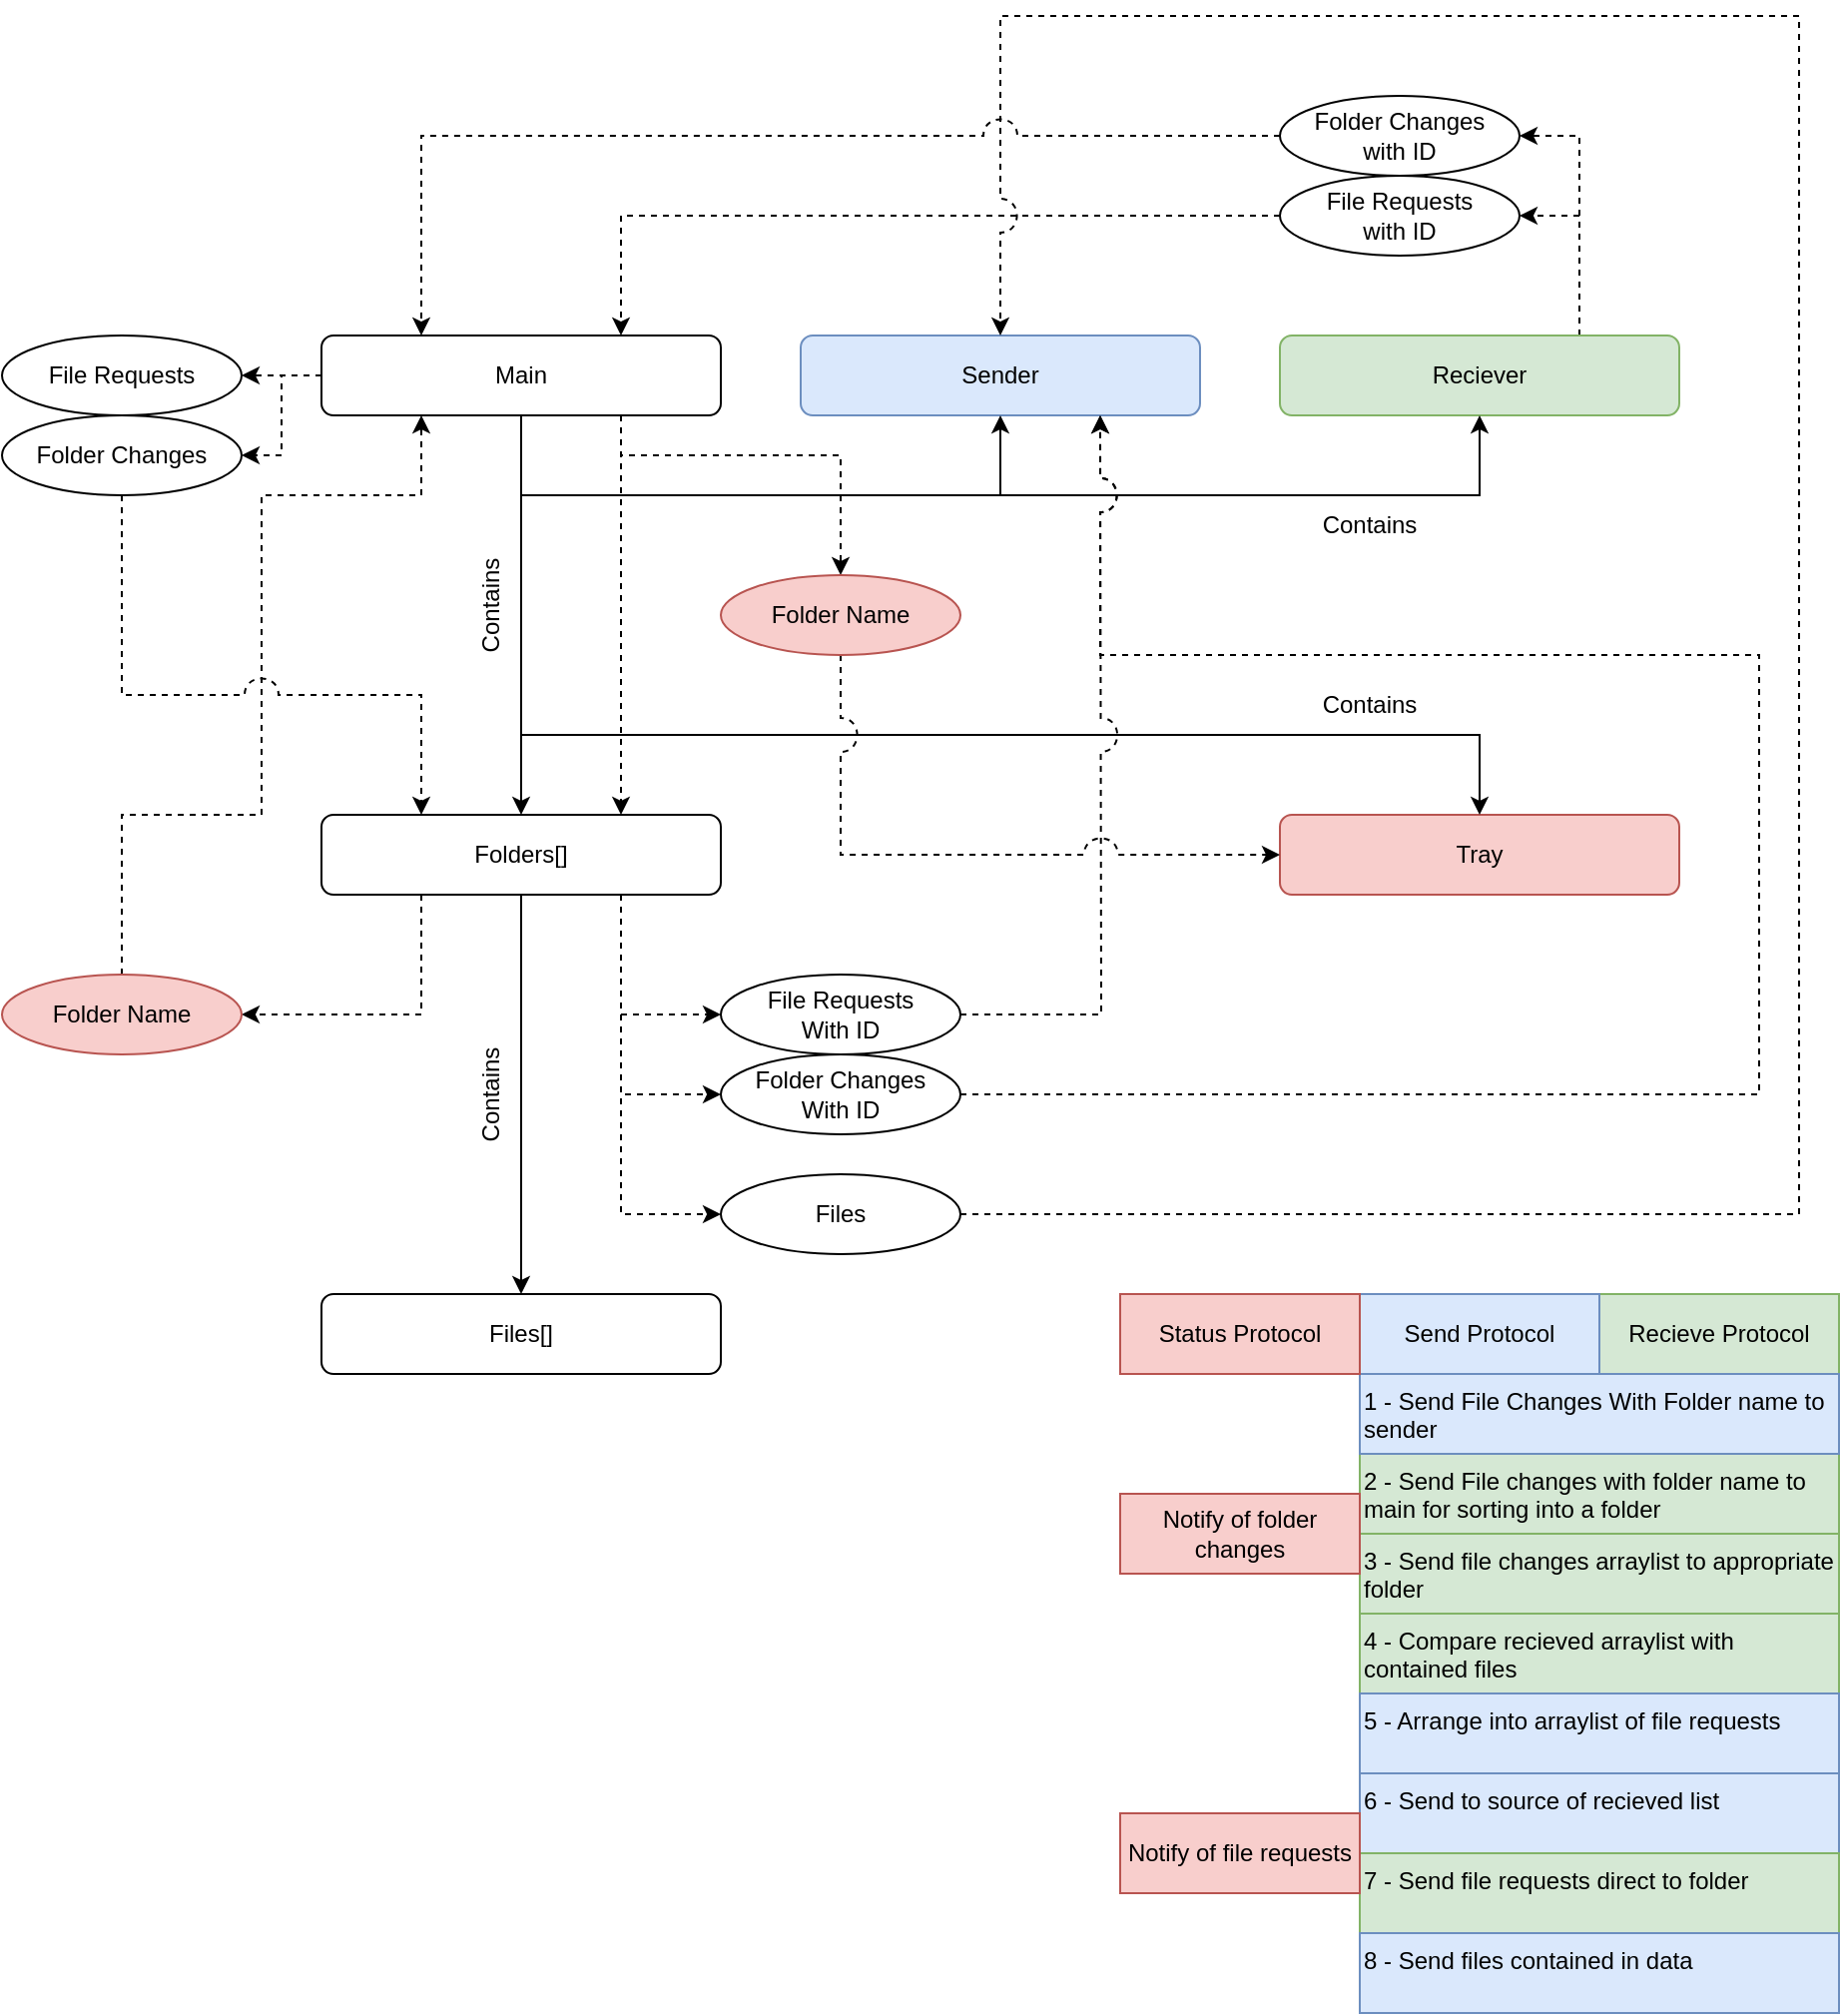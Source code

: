 <mxfile version="20.8.5" type="device"><diagram id="ZtRScbiU2KRbzauOVvZr" name="Page-1"><mxGraphModel dx="1900" dy="1673" grid="1" gridSize="10" guides="1" tooltips="1" connect="1" arrows="1" fold="1" page="1" pageScale="1" pageWidth="850" pageHeight="1100" math="0" shadow="0"><root><mxCell id="0"/><mxCell id="1" parent="0"/><mxCell id="NpLdpvAALdQ6M4Y73L5f-40" style="edgeStyle=orthogonalEdgeStyle;rounded=0;jumpStyle=arc;jumpSize=17;orthogonalLoop=1;jettySize=auto;html=1;exitX=0.75;exitY=1;exitDx=0;exitDy=0;entryX=0.5;entryY=0;entryDx=0;entryDy=0;dashed=1;" edge="1" parent="1" source="NpLdpvAALdQ6M4Y73L5f-1" target="NpLdpvAALdQ6M4Y73L5f-39"><mxGeometry relative="1" as="geometry"><Array as="points"><mxPoint x="230" y="140"/><mxPoint x="340" y="140"/></Array></mxGeometry></mxCell><mxCell id="NpLdpvAALdQ6M4Y73L5f-50" style="edgeStyle=orthogonalEdgeStyle;rounded=0;jumpStyle=arc;jumpSize=17;orthogonalLoop=1;jettySize=auto;html=1;exitX=0;exitY=0.5;exitDx=0;exitDy=0;entryX=1;entryY=0.5;entryDx=0;entryDy=0;dashed=1;" edge="1" parent="1" source="NpLdpvAALdQ6M4Y73L5f-1" target="NpLdpvAALdQ6M4Y73L5f-47"><mxGeometry relative="1" as="geometry"/></mxCell><mxCell id="NpLdpvAALdQ6M4Y73L5f-66" style="edgeStyle=orthogonalEdgeStyle;rounded=0;jumpStyle=arc;jumpSize=17;orthogonalLoop=1;jettySize=auto;html=1;exitX=0;exitY=0.5;exitDx=0;exitDy=0;entryX=1;entryY=0.5;entryDx=0;entryDy=0;dashed=1;" edge="1" parent="1" source="NpLdpvAALdQ6M4Y73L5f-1" target="NpLdpvAALdQ6M4Y73L5f-65"><mxGeometry relative="1" as="geometry"/></mxCell><mxCell id="NpLdpvAALdQ6M4Y73L5f-1" value="Main" style="rounded=1;whiteSpace=wrap;html=1;" vertex="1" parent="1"><mxGeometry x="80" y="80" width="200" height="40" as="geometry"/></mxCell><mxCell id="NpLdpvAALdQ6M4Y73L5f-2" value="Files[]" style="rounded=1;whiteSpace=wrap;html=1;" vertex="1" parent="1"><mxGeometry x="80" y="560" width="200" height="40" as="geometry"/></mxCell><mxCell id="NpLdpvAALdQ6M4Y73L5f-44" style="edgeStyle=orthogonalEdgeStyle;rounded=0;jumpStyle=arc;jumpSize=17;orthogonalLoop=1;jettySize=auto;html=1;exitX=0.75;exitY=0;exitDx=0;exitDy=0;entryX=1;entryY=0.5;entryDx=0;entryDy=0;dashed=1;" edge="1" parent="1" source="NpLdpvAALdQ6M4Y73L5f-3" target="NpLdpvAALdQ6M4Y73L5f-43"><mxGeometry relative="1" as="geometry"/></mxCell><mxCell id="NpLdpvAALdQ6M4Y73L5f-45" style="edgeStyle=orthogonalEdgeStyle;rounded=0;jumpStyle=arc;jumpSize=17;orthogonalLoop=1;jettySize=auto;html=1;exitX=0.75;exitY=0;exitDx=0;exitDy=0;entryX=1;entryY=0.5;entryDx=0;entryDy=0;dashed=1;" edge="1" parent="1" source="NpLdpvAALdQ6M4Y73L5f-3" target="NpLdpvAALdQ6M4Y73L5f-22"><mxGeometry relative="1" as="geometry"/></mxCell><mxCell id="NpLdpvAALdQ6M4Y73L5f-3" value="Reciever" style="rounded=1;whiteSpace=wrap;html=1;fillColor=#d5e8d4;strokeColor=#82b366;" vertex="1" parent="1"><mxGeometry x="560" y="80" width="200" height="40" as="geometry"/></mxCell><mxCell id="NpLdpvAALdQ6M4Y73L5f-71" style="edgeStyle=orthogonalEdgeStyle;rounded=0;jumpStyle=arc;jumpSize=17;orthogonalLoop=1;jettySize=auto;html=1;exitX=0.75;exitY=1;exitDx=0;exitDy=0;entryX=0.75;entryY=0;entryDx=0;entryDy=0;dashed=1;" edge="1" parent="1" source="NpLdpvAALdQ6M4Y73L5f-1" target="NpLdpvAALdQ6M4Y73L5f-5"><mxGeometry relative="1" as="geometry"><Array as="points"><mxPoint x="230" y="130"/><mxPoint x="230" y="130"/></Array></mxGeometry></mxCell><mxCell id="NpLdpvAALdQ6M4Y73L5f-4" value="Sender" style="rounded=1;whiteSpace=wrap;html=1;fillColor=#dae8fc;strokeColor=#6c8ebf;" vertex="1" parent="1"><mxGeometry x="320" y="80" width="200" height="40" as="geometry"/></mxCell><mxCell id="NpLdpvAALdQ6M4Y73L5f-34" style="edgeStyle=orthogonalEdgeStyle;rounded=0;jumpStyle=arc;jumpSize=17;orthogonalLoop=1;jettySize=auto;html=1;exitX=0.25;exitY=1;exitDx=0;exitDy=0;entryX=1;entryY=0.5;entryDx=0;entryDy=0;dashed=1;" edge="1" parent="1" source="NpLdpvAALdQ6M4Y73L5f-5" target="NpLdpvAALdQ6M4Y73L5f-33"><mxGeometry relative="1" as="geometry"/></mxCell><mxCell id="NpLdpvAALdQ6M4Y73L5f-52" style="edgeStyle=orthogonalEdgeStyle;rounded=0;jumpStyle=arc;jumpSize=17;orthogonalLoop=1;jettySize=auto;html=1;exitX=0.75;exitY=1;exitDx=0;exitDy=0;entryX=0;entryY=0.5;entryDx=0;entryDy=0;dashed=1;" edge="1" parent="1" source="NpLdpvAALdQ6M4Y73L5f-5" target="NpLdpvAALdQ6M4Y73L5f-29"><mxGeometry relative="1" as="geometry"/></mxCell><mxCell id="NpLdpvAALdQ6M4Y73L5f-5" value="Folders[]" style="rounded=1;whiteSpace=wrap;html=1;" vertex="1" parent="1"><mxGeometry x="80" y="320" width="200" height="40" as="geometry"/></mxCell><mxCell id="NpLdpvAALdQ6M4Y73L5f-6" value="Tray" style="rounded=1;whiteSpace=wrap;html=1;fillColor=#f8cecc;strokeColor=#b85450;" vertex="1" parent="1"><mxGeometry x="560" y="320" width="200" height="40" as="geometry"/></mxCell><mxCell id="NpLdpvAALdQ6M4Y73L5f-7" value="" style="endArrow=classic;html=1;rounded=0;exitX=0.5;exitY=1;exitDx=0;exitDy=0;entryX=0.5;entryY=0;entryDx=0;entryDy=0;" edge="1" parent="1" source="NpLdpvAALdQ6M4Y73L5f-1" target="NpLdpvAALdQ6M4Y73L5f-5"><mxGeometry width="50" height="50" relative="1" as="geometry"><mxPoint x="400" y="320" as="sourcePoint"/><mxPoint x="450" y="270" as="targetPoint"/></mxGeometry></mxCell><mxCell id="NpLdpvAALdQ6M4Y73L5f-8" value="" style="endArrow=classic;html=1;rounded=0;exitX=0.5;exitY=1;exitDx=0;exitDy=0;entryX=0.5;entryY=1;entryDx=0;entryDy=0;" edge="1" parent="1" source="NpLdpvAALdQ6M4Y73L5f-1" target="NpLdpvAALdQ6M4Y73L5f-4"><mxGeometry width="50" height="50" relative="1" as="geometry"><mxPoint x="400" y="320" as="sourcePoint"/><mxPoint x="450" y="270" as="targetPoint"/><Array as="points"><mxPoint x="180" y="160"/><mxPoint x="420" y="160"/></Array></mxGeometry></mxCell><mxCell id="NpLdpvAALdQ6M4Y73L5f-9" value="" style="endArrow=classic;html=1;rounded=0;exitX=0.5;exitY=1;exitDx=0;exitDy=0;entryX=0.5;entryY=1;entryDx=0;entryDy=0;" edge="1" parent="1" source="NpLdpvAALdQ6M4Y73L5f-1" target="NpLdpvAALdQ6M4Y73L5f-3"><mxGeometry width="50" height="50" relative="1" as="geometry"><mxPoint x="400" y="320" as="sourcePoint"/><mxPoint x="450" y="270" as="targetPoint"/><Array as="points"><mxPoint x="180" y="160"/><mxPoint x="660" y="160"/></Array></mxGeometry></mxCell><mxCell id="NpLdpvAALdQ6M4Y73L5f-10" value="" style="endArrow=classic;html=1;rounded=0;exitX=0.5;exitY=1;exitDx=0;exitDy=0;entryX=0.5;entryY=0;entryDx=0;entryDy=0;" edge="1" parent="1" source="NpLdpvAALdQ6M4Y73L5f-5" target="NpLdpvAALdQ6M4Y73L5f-2"><mxGeometry width="50" height="50" relative="1" as="geometry"><mxPoint x="400" y="320" as="sourcePoint"/><mxPoint x="450" y="270" as="targetPoint"/></mxGeometry></mxCell><mxCell id="NpLdpvAALdQ6M4Y73L5f-11" value="Contains" style="text;html=1;strokeColor=none;fillColor=none;align=center;verticalAlign=middle;whiteSpace=wrap;rounded=0;rotation=-90;" vertex="1" parent="1"><mxGeometry x="110" y="445" width="110" height="30" as="geometry"/></mxCell><mxCell id="NpLdpvAALdQ6M4Y73L5f-12" value="Contains" style="text;html=1;strokeColor=none;fillColor=none;align=center;verticalAlign=middle;whiteSpace=wrap;rounded=0;rotation=-90;" vertex="1" parent="1"><mxGeometry x="110" y="200" width="110" height="30" as="geometry"/></mxCell><mxCell id="NpLdpvAALdQ6M4Y73L5f-13" value="Contains" style="text;html=1;strokeColor=none;fillColor=none;align=center;verticalAlign=middle;whiteSpace=wrap;rounded=0;rotation=0;" vertex="1" parent="1"><mxGeometry x="550" y="250" width="110" height="30" as="geometry"/></mxCell><mxCell id="NpLdpvAALdQ6M4Y73L5f-14" value="" style="endArrow=classic;html=1;rounded=0;exitX=0.5;exitY=1;exitDx=0;exitDy=0;entryX=0.5;entryY=0;entryDx=0;entryDy=0;" edge="1" parent="1" source="NpLdpvAALdQ6M4Y73L5f-1" target="NpLdpvAALdQ6M4Y73L5f-6"><mxGeometry width="50" height="50" relative="1" as="geometry"><mxPoint x="400" y="320" as="sourcePoint"/><mxPoint x="450" y="270" as="targetPoint"/><Array as="points"><mxPoint x="180" y="280"/><mxPoint x="660" y="280"/></Array></mxGeometry></mxCell><mxCell id="NpLdpvAALdQ6M4Y73L5f-15" value="Contains" style="text;html=1;strokeColor=none;fillColor=none;align=center;verticalAlign=middle;whiteSpace=wrap;rounded=0;rotation=0;" vertex="1" parent="1"><mxGeometry x="550" y="160" width="110" height="30" as="geometry"/></mxCell><mxCell id="NpLdpvAALdQ6M4Y73L5f-42" style="edgeStyle=orthogonalEdgeStyle;rounded=0;jumpStyle=arc;jumpSize=17;orthogonalLoop=1;jettySize=auto;html=1;exitX=1;exitY=0.5;exitDx=0;exitDy=0;dashed=1;" edge="1" parent="1" source="NpLdpvAALdQ6M4Y73L5f-16"><mxGeometry relative="1" as="geometry"><mxPoint x="470" y="120" as="targetPoint"/></mxGeometry></mxCell><mxCell id="NpLdpvAALdQ6M4Y73L5f-16" value="File Requests&lt;br&gt;With ID" style="ellipse;whiteSpace=wrap;html=1;" vertex="1" parent="1"><mxGeometry x="280" y="400" width="120" height="40" as="geometry"/></mxCell><mxCell id="NpLdpvAALdQ6M4Y73L5f-25" style="edgeStyle=orthogonalEdgeStyle;rounded=0;orthogonalLoop=1;jettySize=auto;html=1;exitX=1;exitY=0.5;exitDx=0;exitDy=0;entryX=0.75;entryY=1;entryDx=0;entryDy=0;dashed=1;jumpStyle=arc;jumpSize=17;" edge="1" parent="1" source="NpLdpvAALdQ6M4Y73L5f-18" target="NpLdpvAALdQ6M4Y73L5f-4"><mxGeometry relative="1" as="geometry"><Array as="points"><mxPoint x="800" y="460"/><mxPoint x="800" y="240"/><mxPoint x="470" y="240"/></Array></mxGeometry></mxCell><mxCell id="NpLdpvAALdQ6M4Y73L5f-18" value="Folder Changes&lt;br&gt;With ID" style="ellipse;whiteSpace=wrap;html=1;" vertex="1" parent="1"><mxGeometry x="280" y="440" width="120" height="40" as="geometry"/></mxCell><mxCell id="NpLdpvAALdQ6M4Y73L5f-19" value="" style="endArrow=classic;html=1;rounded=0;exitX=0.75;exitY=1;exitDx=0;exitDy=0;entryX=0;entryY=0.5;entryDx=0;entryDy=0;dashed=1;" edge="1" parent="1" source="NpLdpvAALdQ6M4Y73L5f-5" target="NpLdpvAALdQ6M4Y73L5f-16"><mxGeometry width="50" height="50" relative="1" as="geometry"><mxPoint x="400" y="320" as="sourcePoint"/><mxPoint x="450" y="270" as="targetPoint"/><Array as="points"><mxPoint x="230" y="420"/></Array></mxGeometry></mxCell><mxCell id="NpLdpvAALdQ6M4Y73L5f-20" value="" style="endArrow=classic;html=1;rounded=0;entryX=0;entryY=0.5;entryDx=0;entryDy=0;dashed=1;" edge="1" parent="1" target="NpLdpvAALdQ6M4Y73L5f-18"><mxGeometry width="50" height="50" relative="1" as="geometry"><mxPoint x="230" y="420" as="sourcePoint"/><mxPoint x="450" y="270" as="targetPoint"/><Array as="points"><mxPoint x="230" y="460"/></Array></mxGeometry></mxCell><mxCell id="NpLdpvAALdQ6M4Y73L5f-24" style="edgeStyle=orthogonalEdgeStyle;rounded=0;orthogonalLoop=1;jettySize=auto;html=1;exitX=0;exitY=0.5;exitDx=0;exitDy=0;entryX=0.75;entryY=0;entryDx=0;entryDy=0;dashed=1;jumpStyle=arc;jumpSize=17;" edge="1" parent="1" source="NpLdpvAALdQ6M4Y73L5f-22" target="NpLdpvAALdQ6M4Y73L5f-1"><mxGeometry relative="1" as="geometry"><Array as="points"><mxPoint x="230" y="20"/></Array></mxGeometry></mxCell><mxCell id="NpLdpvAALdQ6M4Y73L5f-22" value="File Requests&lt;br&gt;with ID" style="ellipse;whiteSpace=wrap;html=1;" vertex="1" parent="1"><mxGeometry x="560" width="120" height="40" as="geometry"/></mxCell><mxCell id="NpLdpvAALdQ6M4Y73L5f-53" style="edgeStyle=orthogonalEdgeStyle;rounded=0;jumpStyle=arc;jumpSize=17;orthogonalLoop=1;jettySize=auto;html=1;exitX=1;exitY=0.5;exitDx=0;exitDy=0;entryX=0.5;entryY=0;entryDx=0;entryDy=0;dashed=1;" edge="1" parent="1" source="NpLdpvAALdQ6M4Y73L5f-29" target="NpLdpvAALdQ6M4Y73L5f-4"><mxGeometry relative="1" as="geometry"><Array as="points"><mxPoint x="820" y="520"/><mxPoint x="820" y="-80"/><mxPoint x="420" y="-80"/></Array></mxGeometry></mxCell><mxCell id="NpLdpvAALdQ6M4Y73L5f-29" value="Files" style="ellipse;whiteSpace=wrap;html=1;" vertex="1" parent="1"><mxGeometry x="280" y="500" width="120" height="40" as="geometry"/></mxCell><mxCell id="NpLdpvAALdQ6M4Y73L5f-35" style="edgeStyle=orthogonalEdgeStyle;rounded=0;jumpStyle=arc;jumpSize=17;orthogonalLoop=1;jettySize=auto;html=1;exitX=0.5;exitY=0;exitDx=0;exitDy=0;entryX=0.25;entryY=1;entryDx=0;entryDy=0;dashed=1;" edge="1" parent="1" source="NpLdpvAALdQ6M4Y73L5f-33" target="NpLdpvAALdQ6M4Y73L5f-1"><mxGeometry relative="1" as="geometry"><Array as="points"><mxPoint x="-20" y="320"/><mxPoint x="50" y="320"/><mxPoint x="50" y="160"/><mxPoint x="130" y="160"/></Array></mxGeometry></mxCell><mxCell id="NpLdpvAALdQ6M4Y73L5f-33" value="Folder Name" style="ellipse;whiteSpace=wrap;html=1;fillColor=#f8cecc;strokeColor=#b85450;" vertex="1" parent="1"><mxGeometry x="-80" y="400" width="120" height="40" as="geometry"/></mxCell><mxCell id="NpLdpvAALdQ6M4Y73L5f-41" style="edgeStyle=orthogonalEdgeStyle;rounded=0;jumpStyle=arc;jumpSize=17;orthogonalLoop=1;jettySize=auto;html=1;exitX=0.5;exitY=1;exitDx=0;exitDy=0;entryX=0;entryY=0.5;entryDx=0;entryDy=0;dashed=1;" edge="1" parent="1" source="NpLdpvAALdQ6M4Y73L5f-39" target="NpLdpvAALdQ6M4Y73L5f-6"><mxGeometry relative="1" as="geometry"/></mxCell><mxCell id="NpLdpvAALdQ6M4Y73L5f-39" value="Folder Name" style="ellipse;whiteSpace=wrap;html=1;fillColor=#f8cecc;strokeColor=#b85450;" vertex="1" parent="1"><mxGeometry x="280" y="200" width="120" height="40" as="geometry"/></mxCell><mxCell id="NpLdpvAALdQ6M4Y73L5f-46" style="edgeStyle=orthogonalEdgeStyle;rounded=0;jumpStyle=arc;jumpSize=17;orthogonalLoop=1;jettySize=auto;html=1;exitX=0;exitY=0.5;exitDx=0;exitDy=0;entryX=0.25;entryY=0;entryDx=0;entryDy=0;dashed=1;" edge="1" parent="1" source="NpLdpvAALdQ6M4Y73L5f-43" target="NpLdpvAALdQ6M4Y73L5f-1"><mxGeometry relative="1" as="geometry"/></mxCell><mxCell id="NpLdpvAALdQ6M4Y73L5f-43" value="Folder Changes&lt;br&gt;with ID" style="ellipse;whiteSpace=wrap;html=1;" vertex="1" parent="1"><mxGeometry x="560" y="-40" width="120" height="40" as="geometry"/></mxCell><mxCell id="NpLdpvAALdQ6M4Y73L5f-51" style="edgeStyle=orthogonalEdgeStyle;rounded=0;jumpStyle=arc;jumpSize=17;orthogonalLoop=1;jettySize=auto;html=1;exitX=0.5;exitY=1;exitDx=0;exitDy=0;entryX=0.25;entryY=0;entryDx=0;entryDy=0;dashed=1;" edge="1" parent="1" source="NpLdpvAALdQ6M4Y73L5f-47" target="NpLdpvAALdQ6M4Y73L5f-5"><mxGeometry relative="1" as="geometry"><Array as="points"><mxPoint x="-20" y="260"/><mxPoint x="130" y="260"/></Array></mxGeometry></mxCell><mxCell id="NpLdpvAALdQ6M4Y73L5f-47" value="Folder Changes" style="ellipse;whiteSpace=wrap;html=1;" vertex="1" parent="1"><mxGeometry x="-80" y="120" width="120" height="40" as="geometry"/></mxCell><mxCell id="NpLdpvAALdQ6M4Y73L5f-55" value="Recieve Protocol" style="text;html=1;strokeColor=#82b366;fillColor=#d5e8d4;align=center;verticalAlign=middle;whiteSpace=wrap;rounded=0;" vertex="1" parent="1"><mxGeometry x="720" y="560" width="120" height="40" as="geometry"/></mxCell><mxCell id="NpLdpvAALdQ6M4Y73L5f-56" value="Send Protocol" style="text;html=1;strokeColor=#6c8ebf;fillColor=#dae8fc;align=center;verticalAlign=middle;whiteSpace=wrap;rounded=0;" vertex="1" parent="1"><mxGeometry x="600" y="560" width="120" height="40" as="geometry"/></mxCell><mxCell id="NpLdpvAALdQ6M4Y73L5f-57" value="2 - Send File changes with folder name to main for sorting into a folder" style="text;html=1;strokeColor=#82b366;fillColor=#d5e8d4;align=left;verticalAlign=top;whiteSpace=wrap;rounded=0;" vertex="1" parent="1"><mxGeometry x="600" y="640" width="240" height="40" as="geometry"/></mxCell><mxCell id="NpLdpvAALdQ6M4Y73L5f-58" value="1 - Send File Changes With Folder name to sender" style="text;html=1;strokeColor=#6c8ebf;fillColor=#dae8fc;align=left;verticalAlign=top;whiteSpace=wrap;rounded=0;" vertex="1" parent="1"><mxGeometry x="600" y="600" width="240" height="40" as="geometry"/></mxCell><mxCell id="NpLdpvAALdQ6M4Y73L5f-59" value="3 - Send file changes arraylist to appropriate folder" style="text;html=1;strokeColor=#82b366;fillColor=#d5e8d4;align=left;verticalAlign=top;whiteSpace=wrap;rounded=0;" vertex="1" parent="1"><mxGeometry x="600" y="680" width="240" height="40" as="geometry"/></mxCell><mxCell id="NpLdpvAALdQ6M4Y73L5f-60" value="4 - Compare recieved arraylist with contained files" style="text;html=1;strokeColor=#82b366;fillColor=#d5e8d4;align=left;verticalAlign=top;whiteSpace=wrap;rounded=0;" vertex="1" parent="1"><mxGeometry x="600" y="720" width="240" height="40" as="geometry"/></mxCell><mxCell id="NpLdpvAALdQ6M4Y73L5f-61" value="5 - Arrange into arraylist of file requests" style="text;html=1;strokeColor=#6c8ebf;fillColor=#dae8fc;align=left;verticalAlign=top;whiteSpace=wrap;rounded=0;" vertex="1" parent="1"><mxGeometry x="600" y="760" width="240" height="40" as="geometry"/></mxCell><mxCell id="NpLdpvAALdQ6M4Y73L5f-62" value="6 - Send to source of recieved list" style="text;html=1;strokeColor=#6c8ebf;fillColor=#dae8fc;align=left;verticalAlign=top;whiteSpace=wrap;rounded=0;" vertex="1" parent="1"><mxGeometry x="600" y="800" width="240" height="40" as="geometry"/></mxCell><mxCell id="NpLdpvAALdQ6M4Y73L5f-63" value="7 - Send file requests direct to folder" style="text;html=1;strokeColor=#82b366;fillColor=#d5e8d4;align=left;verticalAlign=top;whiteSpace=wrap;rounded=0;" vertex="1" parent="1"><mxGeometry x="600" y="840" width="240" height="40" as="geometry"/></mxCell><mxCell id="NpLdpvAALdQ6M4Y73L5f-64" value="8 - Send files contained in data" style="text;html=1;strokeColor=#6c8ebf;fillColor=#dae8fc;align=left;verticalAlign=top;whiteSpace=wrap;rounded=0;" vertex="1" parent="1"><mxGeometry x="600" y="880" width="240" height="40" as="geometry"/></mxCell><mxCell id="NpLdpvAALdQ6M4Y73L5f-65" value="File Requests" style="ellipse;whiteSpace=wrap;html=1;" vertex="1" parent="1"><mxGeometry x="-80" y="80" width="120" height="40" as="geometry"/></mxCell><mxCell id="NpLdpvAALdQ6M4Y73L5f-67" value="Status Protocol" style="text;html=1;strokeColor=#b85450;fillColor=#f8cecc;align=center;verticalAlign=middle;whiteSpace=wrap;rounded=0;" vertex="1" parent="1"><mxGeometry x="480" y="560" width="120" height="40" as="geometry"/></mxCell><mxCell id="NpLdpvAALdQ6M4Y73L5f-69" value="Notify of folder changes" style="text;html=1;strokeColor=#b85450;fillColor=#f8cecc;align=center;verticalAlign=middle;whiteSpace=wrap;rounded=0;" vertex="1" parent="1"><mxGeometry x="480" y="660" width="120" height="40" as="geometry"/></mxCell><mxCell id="NpLdpvAALdQ6M4Y73L5f-70" value="Notify of file requests" style="text;html=1;strokeColor=#b85450;fillColor=#f8cecc;align=center;verticalAlign=middle;whiteSpace=wrap;rounded=0;" vertex="1" parent="1"><mxGeometry x="480" y="820" width="120" height="40" as="geometry"/></mxCell></root></mxGraphModel></diagram></mxfile>
